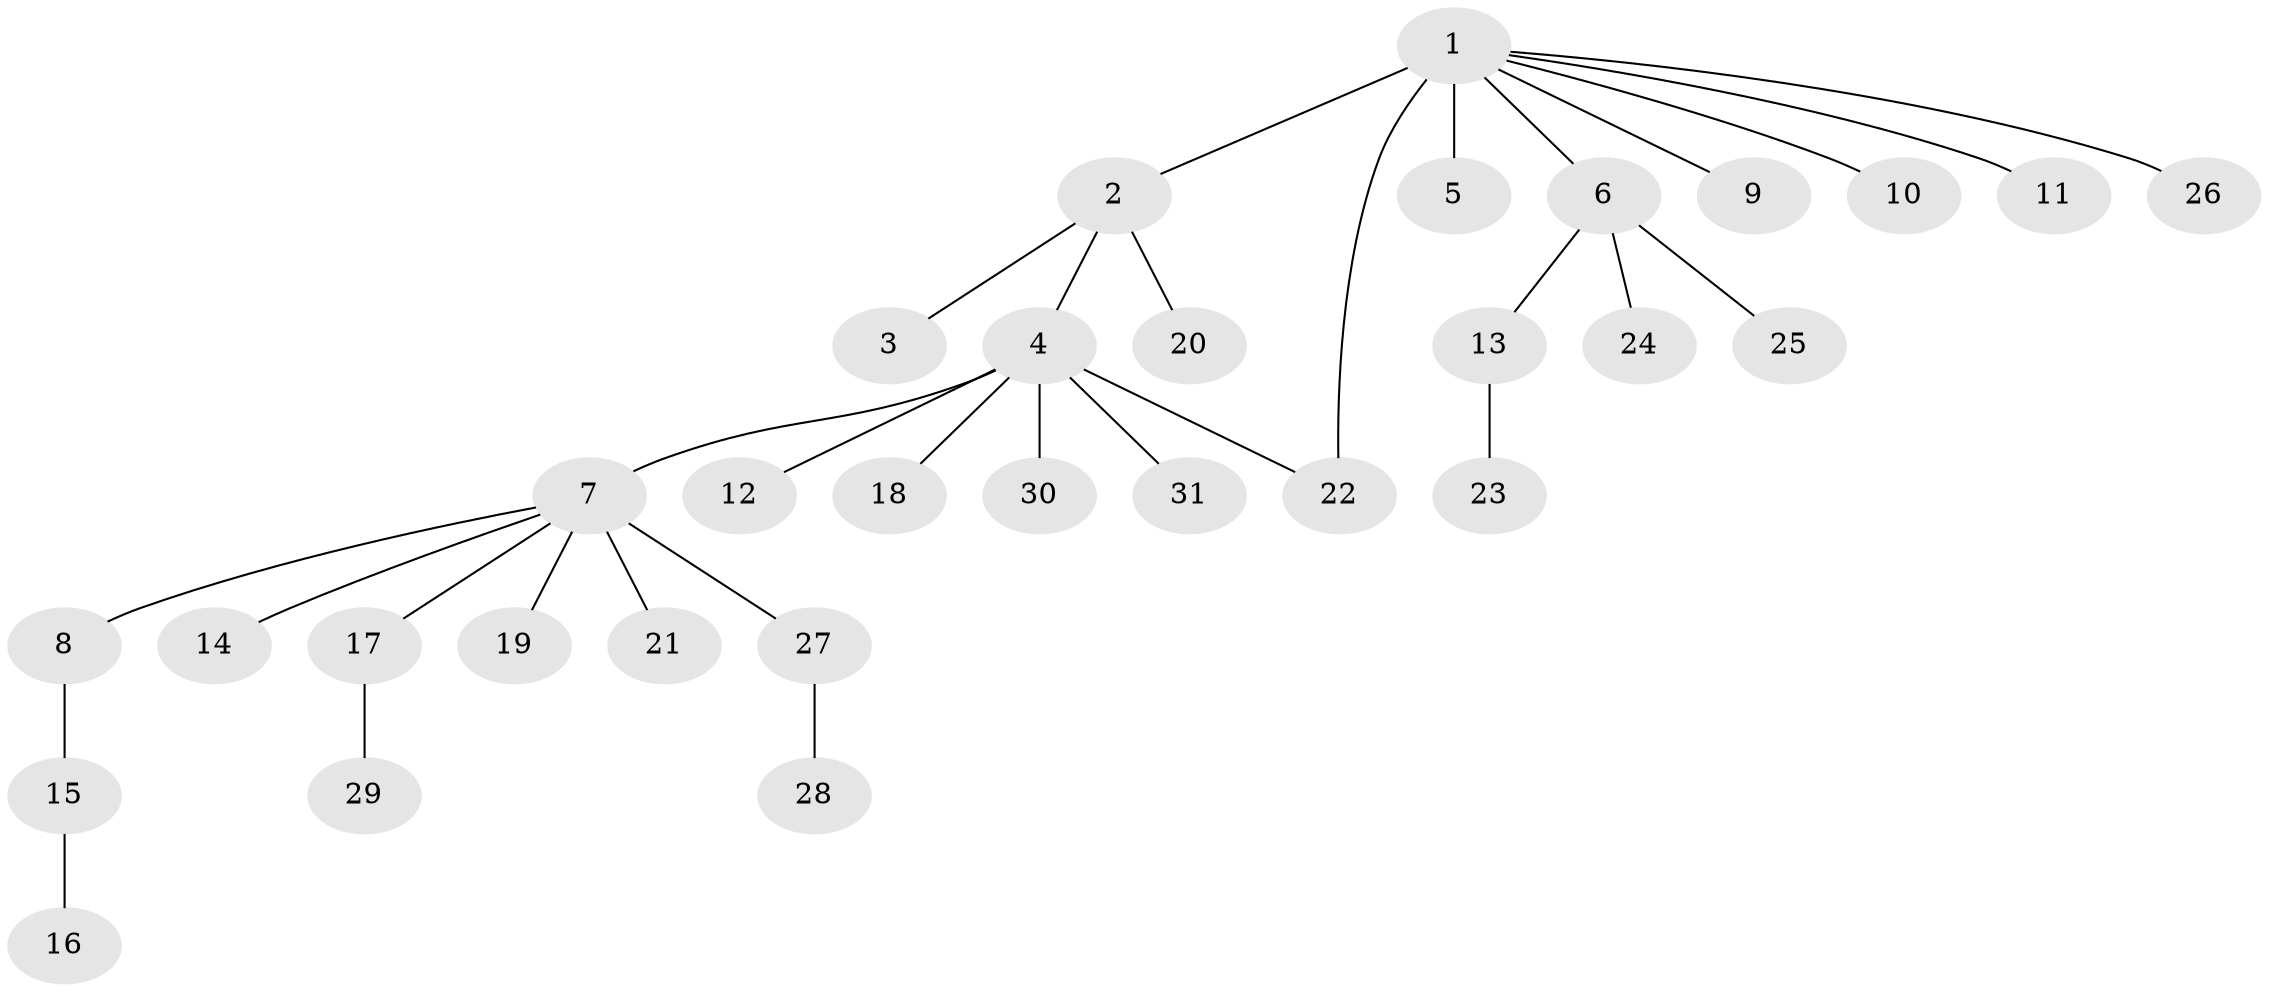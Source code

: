 // original degree distribution, {12: 0.01639344262295082, 5: 0.03278688524590164, 2: 0.19672131147540983, 8: 0.01639344262295082, 1: 0.639344262295082, 10: 0.01639344262295082, 3: 0.04918032786885246, 4: 0.01639344262295082, 6: 0.01639344262295082}
// Generated by graph-tools (version 1.1) at 2025/35/03/09/25 02:35:38]
// undirected, 31 vertices, 31 edges
graph export_dot {
graph [start="1"]
  node [color=gray90,style=filled];
  1;
  2;
  3;
  4;
  5;
  6;
  7;
  8;
  9;
  10;
  11;
  12;
  13;
  14;
  15;
  16;
  17;
  18;
  19;
  20;
  21;
  22;
  23;
  24;
  25;
  26;
  27;
  28;
  29;
  30;
  31;
  1 -- 2 [weight=1.0];
  1 -- 5 [weight=4.0];
  1 -- 6 [weight=1.0];
  1 -- 9 [weight=1.0];
  1 -- 10 [weight=1.0];
  1 -- 11 [weight=1.0];
  1 -- 22 [weight=1.0];
  1 -- 26 [weight=1.0];
  2 -- 3 [weight=1.0];
  2 -- 4 [weight=1.0];
  2 -- 20 [weight=1.0];
  4 -- 7 [weight=1.0];
  4 -- 12 [weight=1.0];
  4 -- 18 [weight=1.0];
  4 -- 22 [weight=1.0];
  4 -- 30 [weight=1.0];
  4 -- 31 [weight=1.0];
  6 -- 13 [weight=1.0];
  6 -- 24 [weight=1.0];
  6 -- 25 [weight=1.0];
  7 -- 8 [weight=1.0];
  7 -- 14 [weight=1.0];
  7 -- 17 [weight=1.0];
  7 -- 19 [weight=1.0];
  7 -- 21 [weight=3.0];
  7 -- 27 [weight=1.0];
  8 -- 15 [weight=1.0];
  13 -- 23 [weight=2.0];
  15 -- 16 [weight=4.0];
  17 -- 29 [weight=1.0];
  27 -- 28 [weight=1.0];
}
